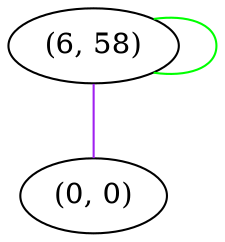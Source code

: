 graph "" {
"(6, 58)";
"(0, 0)";
"(6, 58)" -- "(6, 58)"  [color=green, key=0, weight=2];
"(6, 58)" -- "(0, 0)"  [color=purple, key=0, weight=4];
}
